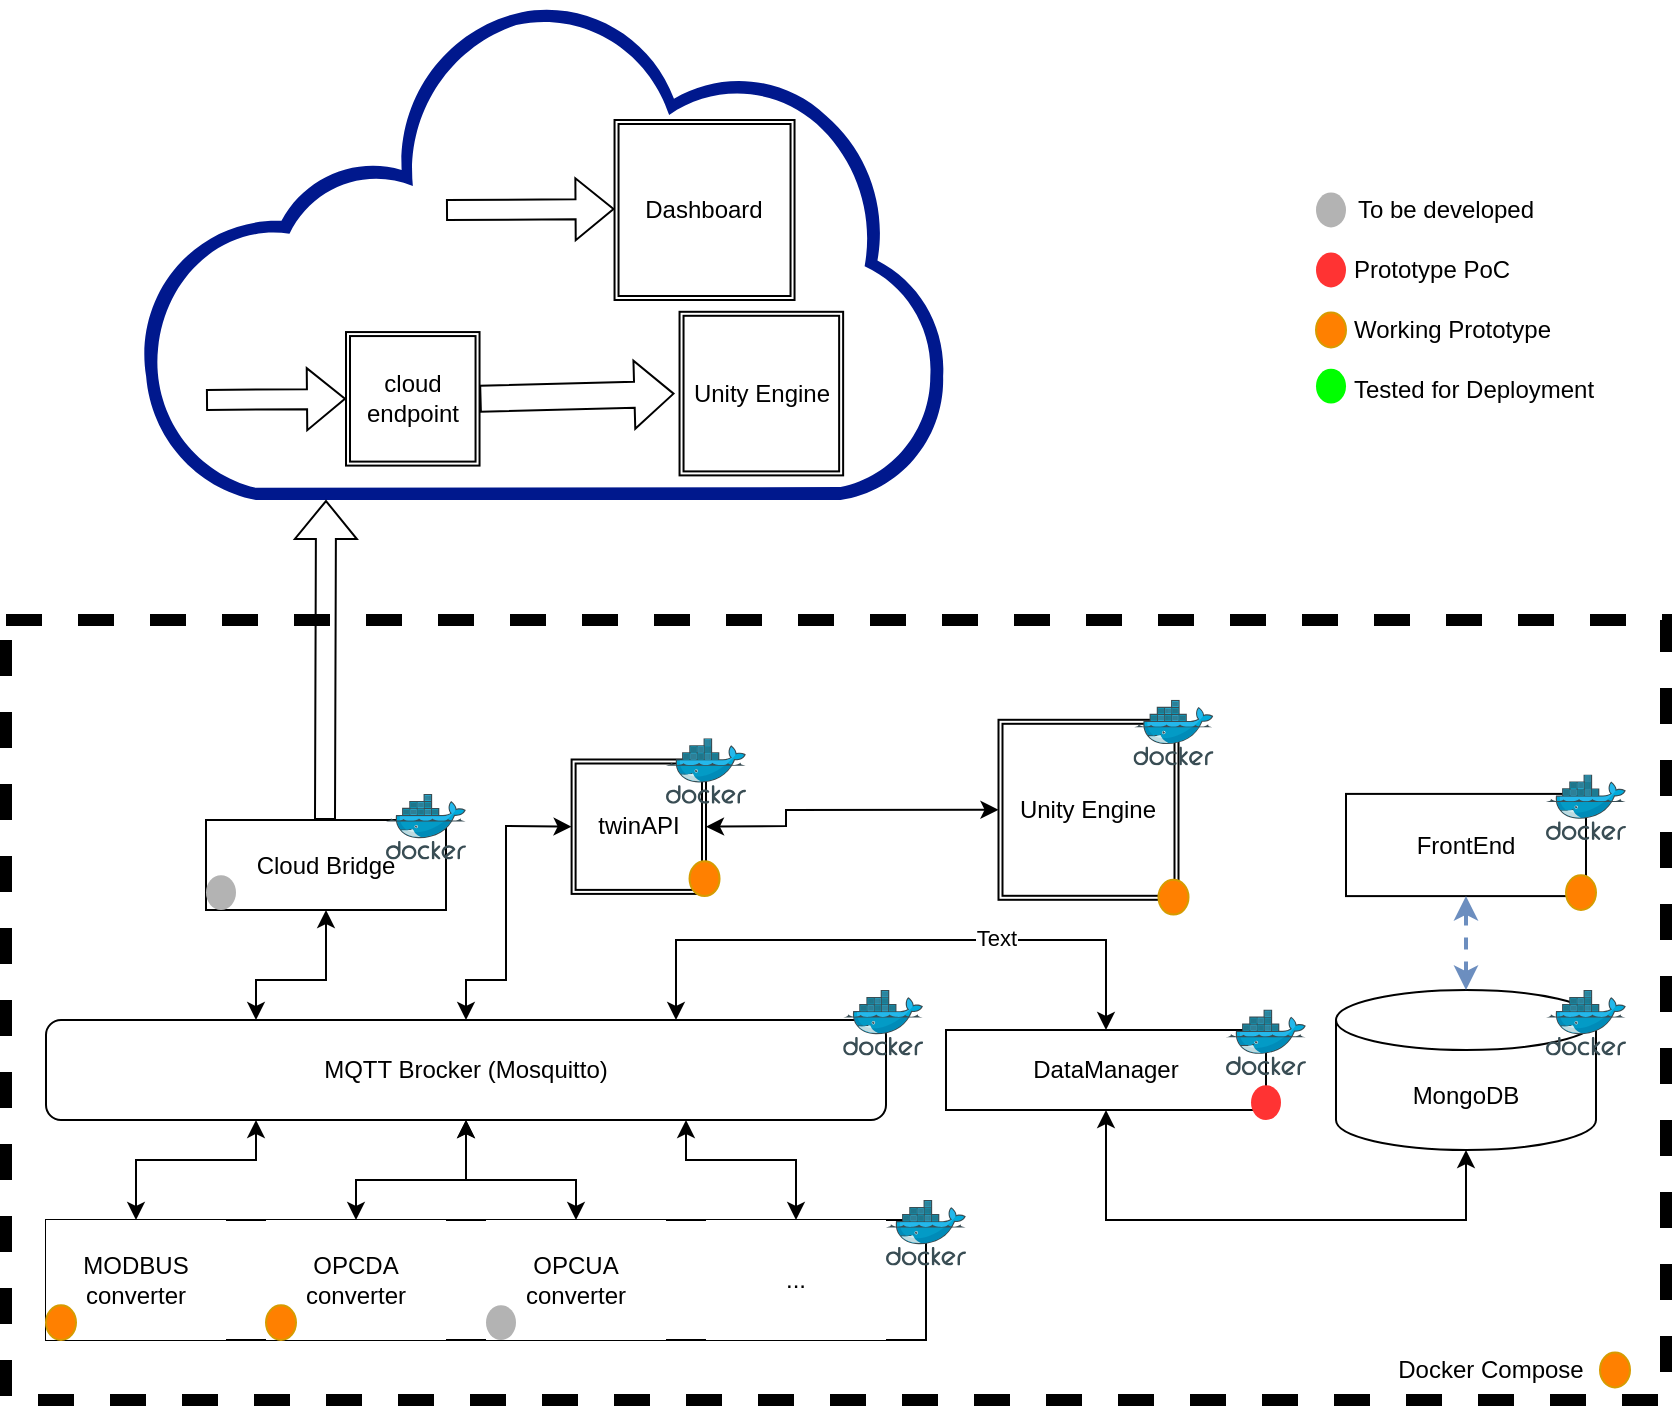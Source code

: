 <mxfile version="22.1.22" type="device">
  <diagram name="Página-1" id="7zzRH2UkfeKaquIX6ZkR">
    <mxGraphModel dx="1500" dy="1915" grid="1" gridSize="10" guides="1" tooltips="1" connect="1" arrows="1" fold="1" page="1" pageScale="1" pageWidth="827" pageHeight="1169" math="0" shadow="0">
      <root>
        <mxCell id="0" />
        <mxCell id="1" parent="0" />
        <mxCell id="7Npt1wdLBXmJ5ymIumH4-31" value="" style="rounded=0;whiteSpace=wrap;html=1;fillColor=none;dashed=1;strokeWidth=6;" parent="1" vertex="1">
          <mxGeometry x="10" y="230" width="830" height="390" as="geometry" />
        </mxCell>
        <mxCell id="4FtWLuwmcuxWjbDtP5bd-3" value="" style="rounded=0;whiteSpace=wrap;html=1;strokeColor=default;" parent="1" vertex="1">
          <mxGeometry x="30" y="530" width="440" height="60" as="geometry" />
        </mxCell>
        <mxCell id="7Npt1wdLBXmJ5ymIumH4-1" value="OPCDA converter" style="rounded=0;whiteSpace=wrap;html=1;strokeColor=none;" parent="1" vertex="1">
          <mxGeometry x="140" y="530" width="90" height="60" as="geometry" />
        </mxCell>
        <mxCell id="7Npt1wdLBXmJ5ymIumH4-3" value="MQTT Brocker (Mosquitto)" style="rounded=1;whiteSpace=wrap;html=1;" parent="1" vertex="1">
          <mxGeometry x="30" y="430" width="420" height="50" as="geometry" />
        </mxCell>
        <mxCell id="7Npt1wdLBXmJ5ymIumH4-4" value="MODBUS converter" style="rounded=0;whiteSpace=wrap;html=1;strokeColor=none;" parent="1" vertex="1">
          <mxGeometry x="30" y="530" width="90" height="60" as="geometry" />
        </mxCell>
        <mxCell id="7Npt1wdLBXmJ5ymIumH4-5" value="OPCUA converter" style="rounded=0;whiteSpace=wrap;html=1;strokeColor=none;" parent="1" vertex="1">
          <mxGeometry x="250" y="530" width="90" height="60" as="geometry" />
        </mxCell>
        <mxCell id="7Npt1wdLBXmJ5ymIumH4-6" value="..." style="rounded=0;whiteSpace=wrap;html=1;strokeColor=none;" parent="1" vertex="1">
          <mxGeometry x="360" y="530" width="90" height="60" as="geometry" />
        </mxCell>
        <mxCell id="7Npt1wdLBXmJ5ymIumH4-7" value="MongoDB" style="shape=cylinder3;whiteSpace=wrap;html=1;boundedLbl=1;backgroundOutline=1;size=15;" parent="1" vertex="1">
          <mxGeometry x="675" y="415" width="130" height="80" as="geometry" />
        </mxCell>
        <mxCell id="7Npt1wdLBXmJ5ymIumH4-9" value="Cloud Bridge" style="rounded=0;whiteSpace=wrap;html=1;" parent="1" vertex="1">
          <mxGeometry x="110" y="330" width="120" height="45" as="geometry" />
        </mxCell>
        <mxCell id="7Npt1wdLBXmJ5ymIumH4-10" value="DataManager" style="rounded=0;whiteSpace=wrap;html=1;" parent="1" vertex="1">
          <mxGeometry x="480" y="435" width="160" height="40" as="geometry" />
        </mxCell>
        <mxCell id="7Npt1wdLBXmJ5ymIumH4-13" value="" style="image;sketch=0;aspect=fixed;html=1;points=[];align=center;fontSize=12;image=img/lib/mscae/Docker.svg;" parent="1" vertex="1">
          <mxGeometry x="428.57" y="415" width="40" height="32.8" as="geometry" />
        </mxCell>
        <mxCell id="7Npt1wdLBXmJ5ymIumH4-17" value="" style="image;sketch=0;aspect=fixed;html=1;points=[];align=center;fontSize=12;image=img/lib/mscae/Docker.svg;" parent="1" vertex="1">
          <mxGeometry x="200" y="316.95" width="40" height="32.8" as="geometry" />
        </mxCell>
        <mxCell id="7Npt1wdLBXmJ5ymIumH4-18" value="" style="image;sketch=0;aspect=fixed;html=1;points=[];align=center;fontSize=12;image=img/lib/mscae/Docker.svg;" parent="1" vertex="1">
          <mxGeometry x="780" y="415" width="40" height="32.8" as="geometry" />
        </mxCell>
        <mxCell id="7Npt1wdLBXmJ5ymIumH4-19" value="" style="image;sketch=0;aspect=fixed;html=1;points=[];align=center;fontSize=12;image=img/lib/mscae/Docker.svg;" parent="1" vertex="1">
          <mxGeometry x="620" y="424.8" width="40" height="32.8" as="geometry" />
        </mxCell>
        <mxCell id="7Npt1wdLBXmJ5ymIumH4-20" value="" style="sketch=0;aspect=fixed;pointerEvents=1;shadow=0;dashed=0;html=1;strokeColor=none;labelPosition=center;verticalLabelPosition=bottom;verticalAlign=top;align=center;fillColor=#00188D;shape=mxgraph.mscae.enterprise.internet_hollow" parent="1" vertex="1">
          <mxGeometry x="76.77" y="-80" width="403.23" height="250" as="geometry" />
        </mxCell>
        <mxCell id="7Npt1wdLBXmJ5ymIumH4-24" value="FrontEnd" style="rounded=0;whiteSpace=wrap;html=1;" parent="1" vertex="1">
          <mxGeometry x="680" y="316.95" width="120" height="51.1" as="geometry" />
        </mxCell>
        <mxCell id="7Npt1wdLBXmJ5ymIumH4-25" value="" style="image;sketch=0;aspect=fixed;html=1;points=[];align=center;fontSize=12;image=img/lib/mscae/Docker.svg;" parent="1" vertex="1">
          <mxGeometry x="780" y="307.2" width="40" height="32.8" as="geometry" />
        </mxCell>
        <mxCell id="7Npt1wdLBXmJ5ymIumH4-26" value="Dashboard" style="shape=ext;double=1;whiteSpace=wrap;html=1;aspect=fixed;" parent="1" vertex="1">
          <mxGeometry x="314.27" y="-20" width="90" height="90" as="geometry" />
        </mxCell>
        <mxCell id="7Npt1wdLBXmJ5ymIumH4-27" value="Unity Engine" style="shape=ext;double=1;whiteSpace=wrap;html=1;aspect=fixed;" parent="1" vertex="1">
          <mxGeometry x="346.77" y="75.9" width="81.8" height="81.8" as="geometry" />
        </mxCell>
        <mxCell id="7Npt1wdLBXmJ5ymIumH4-28" value="" style="shape=flexArrow;endArrow=classic;html=1;rounded=0;entryX=0;entryY=0.5;entryDx=0;entryDy=0;" parent="1" target="7kdsMO98y5sn18G8m-w_-2" edge="1">
          <mxGeometry width="50" height="50" relative="1" as="geometry">
            <mxPoint x="110" y="120" as="sourcePoint" />
            <mxPoint x="211.77" y="61.8" as="targetPoint" />
          </mxGeometry>
        </mxCell>
        <mxCell id="7Npt1wdLBXmJ5ymIumH4-29" value="" style="shape=flexArrow;endArrow=classic;html=1;rounded=0;entryX=0;entryY=0.5;entryDx=0;entryDy=0;" parent="1" edge="1">
          <mxGeometry width="50" height="50" relative="1" as="geometry">
            <mxPoint x="230" y="25" as="sourcePoint" />
            <mxPoint x="314.27" y="24.52" as="targetPoint" />
          </mxGeometry>
        </mxCell>
        <mxCell id="7Npt1wdLBXmJ5ymIumH4-33" value="" style="endArrow=classic;startArrow=classic;html=1;rounded=0;exitX=0.5;exitY=0;exitDx=0;exitDy=0;" parent="1" source="7Npt1wdLBXmJ5ymIumH4-6" edge="1">
          <mxGeometry width="50" height="50" relative="1" as="geometry">
            <mxPoint x="390" y="520" as="sourcePoint" />
            <mxPoint x="350" y="480" as="targetPoint" />
            <Array as="points">
              <mxPoint x="405" y="500" />
              <mxPoint x="350" y="500" />
            </Array>
          </mxGeometry>
        </mxCell>
        <mxCell id="7Npt1wdLBXmJ5ymIumH4-34" value="" style="endArrow=classic;startArrow=classic;html=1;rounded=0;exitX=0.5;exitY=0;exitDx=0;exitDy=0;entryX=0.5;entryY=1;entryDx=0;entryDy=0;" parent="1" source="7Npt1wdLBXmJ5ymIumH4-1" target="7Npt1wdLBXmJ5ymIumH4-3" edge="1">
          <mxGeometry width="50" height="50" relative="1" as="geometry">
            <mxPoint x="415" y="540" as="sourcePoint" />
            <mxPoint x="360" y="490" as="targetPoint" />
            <Array as="points">
              <mxPoint x="185" y="510" />
              <mxPoint x="240" y="510" />
            </Array>
          </mxGeometry>
        </mxCell>
        <mxCell id="7Npt1wdLBXmJ5ymIumH4-35" value="" style="endArrow=classic;startArrow=classic;html=1;rounded=0;exitX=0.5;exitY=0;exitDx=0;exitDy=0;entryX=0.5;entryY=1;entryDx=0;entryDy=0;" parent="1" source="7Npt1wdLBXmJ5ymIumH4-5" target="7Npt1wdLBXmJ5ymIumH4-3" edge="1">
          <mxGeometry width="50" height="50" relative="1" as="geometry">
            <mxPoint x="300" y="530" as="sourcePoint" />
            <mxPoint x="250" y="480" as="targetPoint" />
            <Array as="points">
              <mxPoint x="295" y="510" />
              <mxPoint x="240" y="510" />
            </Array>
          </mxGeometry>
        </mxCell>
        <mxCell id="7Npt1wdLBXmJ5ymIumH4-36" value="" style="endArrow=classic;startArrow=classic;html=1;rounded=0;exitX=0.5;exitY=0;exitDx=0;exitDy=0;entryX=0.25;entryY=1;entryDx=0;entryDy=0;" parent="1" source="7Npt1wdLBXmJ5ymIumH4-4" target="7Npt1wdLBXmJ5ymIumH4-3" edge="1">
          <mxGeometry width="50" height="50" relative="1" as="geometry">
            <mxPoint x="435" y="560" as="sourcePoint" />
            <mxPoint x="380" y="510" as="targetPoint" />
            <Array as="points">
              <mxPoint x="75" y="500" />
              <mxPoint x="135" y="500" />
            </Array>
          </mxGeometry>
        </mxCell>
        <mxCell id="7Npt1wdLBXmJ5ymIumH4-37" value="" style="endArrow=classic;startArrow=classic;html=1;rounded=0;entryX=0.25;entryY=0;entryDx=0;entryDy=0;exitX=0.5;exitY=1;exitDx=0;exitDy=0;" parent="1" source="7Npt1wdLBXmJ5ymIumH4-9" target="7Npt1wdLBXmJ5ymIumH4-3" edge="1">
          <mxGeometry width="50" height="50" relative="1" as="geometry">
            <mxPoint x="85" y="540" as="sourcePoint" />
            <mxPoint x="145" y="490" as="targetPoint" />
            <Array as="points">
              <mxPoint x="170" y="410" />
              <mxPoint x="135" y="410" />
            </Array>
          </mxGeometry>
        </mxCell>
        <mxCell id="7Npt1wdLBXmJ5ymIumH4-39" value="" style="endArrow=classic;startArrow=classic;html=1;rounded=0;entryX=0.5;entryY=1;entryDx=0;entryDy=0;dashed=1;strokeWidth=2;fillColor=#dae8fc;strokeColor=#6c8ebf;exitX=0.5;exitY=0;exitDx=0;exitDy=0;exitPerimeter=0;" parent="1" source="7Npt1wdLBXmJ5ymIumH4-7" target="7Npt1wdLBXmJ5ymIumH4-24" edge="1">
          <mxGeometry width="50" height="50" relative="1" as="geometry">
            <mxPoint x="355" y="440" as="sourcePoint" />
            <mxPoint x="390" y="374" as="targetPoint" />
          </mxGeometry>
        </mxCell>
        <mxCell id="7Npt1wdLBXmJ5ymIumH4-42" value="" style="endArrow=classic;startArrow=classic;html=1;rounded=0;exitX=0.5;exitY=0;exitDx=0;exitDy=0;entryX=0.75;entryY=0;entryDx=0;entryDy=0;" parent="1" source="7Npt1wdLBXmJ5ymIumH4-10" target="7Npt1wdLBXmJ5ymIumH4-3" edge="1">
          <mxGeometry width="50" height="50" relative="1" as="geometry">
            <mxPoint x="630" y="450" as="sourcePoint" />
            <mxPoint x="460" y="465" as="targetPoint" />
            <Array as="points">
              <mxPoint x="560" y="390" />
              <mxPoint x="345" y="390" />
            </Array>
          </mxGeometry>
        </mxCell>
        <mxCell id="buJ8879tHK2YpWf0yv-8-8" value="Text" style="edgeLabel;html=1;align=center;verticalAlign=middle;resizable=0;points=[];" vertex="1" connectable="0" parent="7Npt1wdLBXmJ5ymIumH4-42">
          <mxGeometry x="-0.331" y="-1" relative="1" as="geometry">
            <mxPoint as="offset" />
          </mxGeometry>
        </mxCell>
        <mxCell id="7Npt1wdLBXmJ5ymIumH4-43" value="" style="shape=flexArrow;endArrow=classic;html=1;rounded=0;" parent="1" edge="1">
          <mxGeometry width="50" height="50" relative="1" as="geometry">
            <mxPoint x="169.5" y="330" as="sourcePoint" />
            <mxPoint x="170" y="170" as="targetPoint" />
          </mxGeometry>
        </mxCell>
        <mxCell id="7Npt1wdLBXmJ5ymIumH4-44" value="Docker Compose" style="text;html=1;strokeColor=none;fillColor=none;align=center;verticalAlign=middle;whiteSpace=wrap;rounded=0;" parent="1" vertex="1">
          <mxGeometry x="700" y="590" width="105" height="30" as="geometry" />
        </mxCell>
        <mxCell id="7kdsMO98y5sn18G8m-w_-2" value="cloud endpoint" style="shape=ext;double=1;whiteSpace=wrap;html=1;aspect=fixed;" parent="1" vertex="1">
          <mxGeometry x="180" y="86.03" width="66.77" height="66.77" as="geometry" />
        </mxCell>
        <mxCell id="7kdsMO98y5sn18G8m-w_-4" value="" style="shape=flexArrow;endArrow=classic;html=1;rounded=0;entryX=0;entryY=0.5;entryDx=0;entryDy=0;width=13;endSize=6.2;exitX=1;exitY=0.5;exitDx=0;exitDy=0;" parent="1" source="7kdsMO98y5sn18G8m-w_-2" edge="1">
          <mxGeometry width="50" height="50" relative="1" as="geometry">
            <mxPoint x="171.77" y="126.8" as="sourcePoint" />
            <mxPoint x="344.27" y="116.8" as="targetPoint" />
          </mxGeometry>
        </mxCell>
        <mxCell id="UQ5qbsGniW9rWeWsS5vU-2" value="" style="endArrow=classic;startArrow=classic;html=1;rounded=0;entryX=0.5;entryY=1;entryDx=0;entryDy=0;exitX=0.5;exitY=1;exitDx=0;exitDy=0;exitPerimeter=0;" parent="1" source="7Npt1wdLBXmJ5ymIumH4-7" target="7Npt1wdLBXmJ5ymIumH4-10" edge="1">
          <mxGeometry width="50" height="50" relative="1" as="geometry">
            <mxPoint x="560" y="545" as="sourcePoint" />
            <mxPoint x="610" y="495" as="targetPoint" />
            <Array as="points">
              <mxPoint x="740" y="530" />
              <mxPoint x="560" y="530" />
            </Array>
          </mxGeometry>
        </mxCell>
        <mxCell id="9k12AXy6tt7gyHXrd-Mn-2" value="Unity Engine" style="shape=ext;double=1;whiteSpace=wrap;html=1;aspect=fixed;" parent="1" vertex="1">
          <mxGeometry x="506.25" y="279.9" width="90" height="90" as="geometry" />
        </mxCell>
        <mxCell id="9k12AXy6tt7gyHXrd-Mn-3" value="twinAPI" style="shape=ext;double=1;whiteSpace=wrap;html=1;aspect=fixed;" parent="1" vertex="1">
          <mxGeometry x="292.8" y="299.75" width="67.2" height="67.2" as="geometry" />
        </mxCell>
        <mxCell id="9k12AXy6tt7gyHXrd-Mn-4" value="" style="endArrow=classic;startArrow=classic;html=1;rounded=0;entryX=0.5;entryY=0;entryDx=0;entryDy=0;exitX=0;exitY=0.5;exitDx=0;exitDy=0;" parent="1" source="9k12AXy6tt7gyHXrd-Mn-3" target="7Npt1wdLBXmJ5ymIumH4-3" edge="1">
          <mxGeometry width="50" height="50" relative="1" as="geometry">
            <mxPoint x="320" y="375" as="sourcePoint" />
            <mxPoint x="145" y="440" as="targetPoint" />
            <Array as="points">
              <mxPoint x="260" y="333" />
              <mxPoint x="260" y="410" />
              <mxPoint x="240" y="410" />
            </Array>
          </mxGeometry>
        </mxCell>
        <mxCell id="9k12AXy6tt7gyHXrd-Mn-7" value="" style="endArrow=classic;startArrow=classic;html=1;rounded=0;entryX=1;entryY=0.5;entryDx=0;entryDy=0;exitX=0;exitY=0.5;exitDx=0;exitDy=0;" parent="1" source="9k12AXy6tt7gyHXrd-Mn-2" target="9k12AXy6tt7gyHXrd-Mn-3" edge="1">
          <mxGeometry width="50" height="50" relative="1" as="geometry">
            <mxPoint x="330" y="340" as="sourcePoint" />
            <mxPoint x="440" y="292" as="targetPoint" />
            <Array as="points">
              <mxPoint x="400" y="325" />
              <mxPoint x="400" y="333" />
            </Array>
          </mxGeometry>
        </mxCell>
        <mxCell id="9k12AXy6tt7gyHXrd-Mn-9" value="" style="image;sketch=0;aspect=fixed;html=1;points=[];align=center;fontSize=12;image=img/lib/mscae/Docker.svg;" parent="1" vertex="1">
          <mxGeometry x="340" y="289.1" width="40" height="32.8" as="geometry" />
        </mxCell>
        <mxCell id="9k12AXy6tt7gyHXrd-Mn-11" value="" style="image;sketch=0;aspect=fixed;html=1;points=[];align=center;fontSize=12;image=img/lib/mscae/Docker.svg;" parent="1" vertex="1">
          <mxGeometry x="573.75" y="269.9" width="40" height="32.8" as="geometry" />
        </mxCell>
        <mxCell id="9k12AXy6tt7gyHXrd-Mn-15" value="" style="ellipse;whiteSpace=wrap;html=1;fillColor=#FF8000;strokeColor=#d79b00;" parent="1" vertex="1">
          <mxGeometry x="140" y="572.6" width="15" height="17.4" as="geometry" />
        </mxCell>
        <mxCell id="9k12AXy6tt7gyHXrd-Mn-16" value="" style="ellipse;whiteSpace=wrap;html=1;fillColor=#FF8000;strokeColor=#d79b00;" parent="1" vertex="1">
          <mxGeometry x="351.77" y="350.65" width="15" height="17.4" as="geometry" />
        </mxCell>
        <mxCell id="9k12AXy6tt7gyHXrd-Mn-18" value="" style="ellipse;whiteSpace=wrap;html=1;fillColor=#B3B3B3;strokeColor=none;" parent="1" vertex="1">
          <mxGeometry x="250" y="572.6" width="15" height="17.4" as="geometry" />
        </mxCell>
        <mxCell id="9k12AXy6tt7gyHXrd-Mn-20" value="" style="ellipse;whiteSpace=wrap;html=1;fillColor=#B3B3B3;strokeColor=none;" parent="1" vertex="1">
          <mxGeometry x="110" y="357.6" width="15" height="17.4" as="geometry" />
        </mxCell>
        <mxCell id="9k12AXy6tt7gyHXrd-Mn-31" value="To be developed" style="text;html=1;strokeColor=none;fillColor=none;align=center;verticalAlign=middle;whiteSpace=wrap;rounded=0;" parent="1" vertex="1">
          <mxGeometry x="680" y="10" width="100" height="30" as="geometry" />
        </mxCell>
        <mxCell id="9k12AXy6tt7gyHXrd-Mn-32" value="Prototype PoC" style="text;html=1;strokeColor=none;fillColor=none;align=left;verticalAlign=middle;whiteSpace=wrap;rounded=0;" parent="1" vertex="1">
          <mxGeometry x="682" y="40" width="100" height="30" as="geometry" />
        </mxCell>
        <mxCell id="9k12AXy6tt7gyHXrd-Mn-33" value="Working Prototype" style="text;html=1;strokeColor=none;fillColor=none;align=left;verticalAlign=middle;whiteSpace=wrap;rounded=0;" parent="1" vertex="1">
          <mxGeometry x="682" y="70" width="113" height="30" as="geometry" />
        </mxCell>
        <mxCell id="9k12AXy6tt7gyHXrd-Mn-34" value="Tested for Deployment" style="text;html=1;strokeColor=none;fillColor=none;align=left;verticalAlign=middle;whiteSpace=wrap;rounded=0;" parent="1" vertex="1">
          <mxGeometry x="682" y="100" width="123" height="30" as="geometry" />
        </mxCell>
        <mxCell id="9k12AXy6tt7gyHXrd-Mn-35" value="" style="ellipse;whiteSpace=wrap;html=1;fillColor=#FF8000;strokeColor=#d79b00;" parent="1" vertex="1">
          <mxGeometry x="665" y="76.3" width="15" height="17.4" as="geometry" />
        </mxCell>
        <mxCell id="9k12AXy6tt7gyHXrd-Mn-36" value="" style="ellipse;whiteSpace=wrap;html=1;fillColor=#FF3333;strokeColor=none;" parent="1" vertex="1">
          <mxGeometry x="665" y="46.3" width="15" height="17.4" as="geometry" />
        </mxCell>
        <mxCell id="9k12AXy6tt7gyHXrd-Mn-37" value="" style="ellipse;whiteSpace=wrap;html=1;fillColor=#B3B3B3;strokeColor=none;" parent="1" vertex="1">
          <mxGeometry x="665" y="16.3" width="15" height="17.4" as="geometry" />
        </mxCell>
        <mxCell id="9k12AXy6tt7gyHXrd-Mn-38" value="" style="ellipse;whiteSpace=wrap;html=1;fillColor=#00FF00;strokeColor=none;" parent="1" vertex="1">
          <mxGeometry x="665" y="104.4" width="15" height="17.4" as="geometry" />
        </mxCell>
        <mxCell id="7Npt1wdLBXmJ5ymIumH4-14" value="" style="image;sketch=0;aspect=fixed;html=1;points=[];align=center;fontSize=12;image=img/lib/mscae/Docker.svg;" parent="1" vertex="1">
          <mxGeometry x="450" y="520" width="40" height="32.8" as="geometry" />
        </mxCell>
        <mxCell id="uPCEE13zxq_W2chEDOYB-1" value="" style="ellipse;whiteSpace=wrap;html=1;fillColor=#FF8000;strokeColor=#d79b00;" parent="1" vertex="1">
          <mxGeometry x="30" y="572.6" width="15" height="17.4" as="geometry" />
        </mxCell>
        <mxCell id="uPCEE13zxq_W2chEDOYB-2" value="" style="ellipse;whiteSpace=wrap;html=1;fillColor=#FF8000;strokeColor=#d79b00;" parent="1" vertex="1">
          <mxGeometry x="790" y="357.6" width="15" height="17.4" as="geometry" />
        </mxCell>
        <mxCell id="buJ8879tHK2YpWf0yv-8-4" value="" style="ellipse;whiteSpace=wrap;html=1;fillColor=#FF3333;strokeColor=none;" vertex="1" parent="1">
          <mxGeometry x="632.5" y="462.6" width="15" height="17.4" as="geometry" />
        </mxCell>
        <mxCell id="buJ8879tHK2YpWf0yv-8-6" value="" style="ellipse;whiteSpace=wrap;html=1;fillColor=#FF8000;strokeColor=#d79b00;" vertex="1" parent="1">
          <mxGeometry x="586.25" y="359.9" width="15" height="17.4" as="geometry" />
        </mxCell>
        <mxCell id="buJ8879tHK2YpWf0yv-8-7" value="" style="ellipse;whiteSpace=wrap;html=1;fillColor=#FF8000;strokeColor=#d79b00;" vertex="1" parent="1">
          <mxGeometry x="807" y="596.3" width="15" height="17.4" as="geometry" />
        </mxCell>
      </root>
    </mxGraphModel>
  </diagram>
</mxfile>
